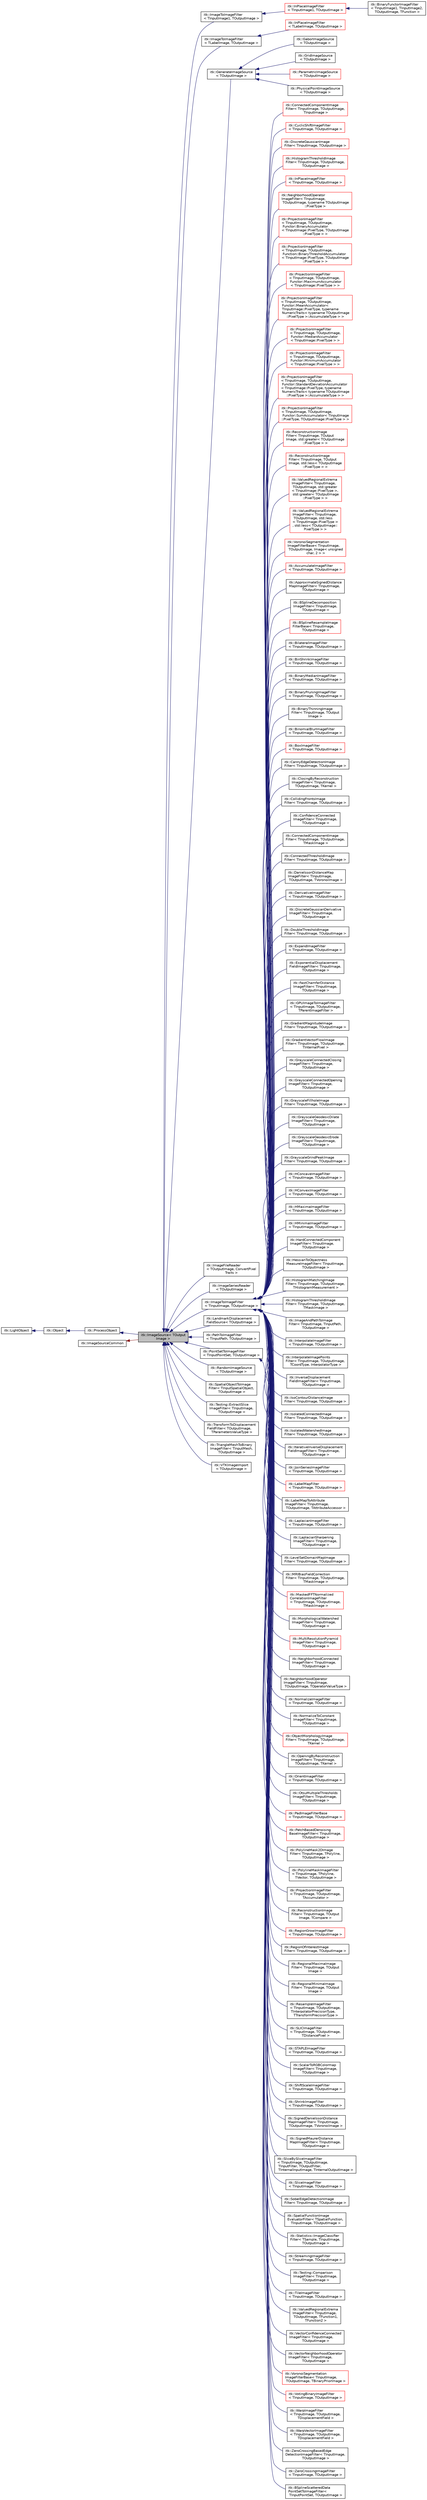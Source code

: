 digraph "itk::ImageSource&lt; TOutputImage &gt;"
{
 // LATEX_PDF_SIZE
  edge [fontname="Helvetica",fontsize="10",labelfontname="Helvetica",labelfontsize="10"];
  node [fontname="Helvetica",fontsize="10",shape=record];
  rankdir="LR";
  Node1 [label="itk::ImageSource\< TOutput\lImage \>",height=0.2,width=0.4,color="black", fillcolor="grey75", style="filled", fontcolor="black",tooltip="Base class for all process objects that output image data."];
  Node2 -> Node1 [dir="back",color="midnightblue",fontsize="10",style="solid",fontname="Helvetica"];
  Node2 [label="itk::ProcessObject",height=0.2,width=0.4,color="black", fillcolor="white", style="filled",URL="$classitk_1_1ProcessObject.html",tooltip="The base class for all process objects (source, filters, mappers) in the Insight data processing pipe..."];
  Node3 -> Node2 [dir="back",color="midnightblue",fontsize="10",style="solid",fontname="Helvetica"];
  Node3 [label="itk::Object",height=0.2,width=0.4,color="black", fillcolor="white", style="filled",URL="$classitk_1_1Object.html",tooltip="Base class for most ITK classes."];
  Node4 -> Node3 [dir="back",color="midnightblue",fontsize="10",style="solid",fontname="Helvetica"];
  Node4 [label="itk::LightObject",height=0.2,width=0.4,color="black", fillcolor="white", style="filled",URL="$classitk_1_1LightObject.html",tooltip="Light weight base class for most itk classes."];
  Node5 -> Node1 [dir="back",color="firebrick4",fontsize="10",style="solid",fontname="Helvetica"];
  Node5 [label="itk::ImageSourceCommon",height=0.2,width=0.4,color="black", fillcolor="white", style="filled",URL="$structitk_1_1ImageSourceCommon.html",tooltip="Secondary base class of ImageSource common between templates."];
  Node1 -> Node6 [dir="back",color="midnightblue",fontsize="10",style="solid",fontname="Helvetica"];
  Node6 [label="itk::ImageToImageFilter\l\< TInputImage1, TOutputImage \>",height=0.2,width=0.4,color="black", fillcolor="white", style="filled",URL="$classitk_1_1ImageToImageFilter.html",tooltip=" "];
  Node6 -> Node7 [dir="back",color="midnightblue",fontsize="10",style="solid",fontname="Helvetica"];
  Node7 [label="itk::InPlaceImageFilter\l\< TInputImage1, TOutputImage \>",height=0.2,width=0.4,color="red", fillcolor="white", style="filled",URL="$classitk_1_1InPlaceImageFilter.html",tooltip=" "];
  Node7 -> Node8 [dir="back",color="midnightblue",fontsize="10",style="solid",fontname="Helvetica"];
  Node8 [label="itk::BinaryFunctorImageFilter\l\< TInputImage1, TInputImage2,\l TOutputImage, TFunction \>",height=0.2,width=0.4,color="black", fillcolor="white", style="filled",URL="$classitk_1_1BinaryFunctorImageFilter.html",tooltip="Implements pixel-wise generic operation of two images, or of an image and a constant."];
  Node1 -> Node23 [dir="back",color="midnightblue",fontsize="10",style="solid",fontname="Helvetica"];
  Node23 [label="itk::ImageToImageFilter\l\< TLabelImage, TOutputImage \>",height=0.2,width=0.4,color="black", fillcolor="white", style="filled",URL="$classitk_1_1ImageToImageFilter.html",tooltip=" "];
  Node23 -> Node24 [dir="back",color="midnightblue",fontsize="10",style="solid",fontname="Helvetica"];
  Node24 [label="itk::InPlaceImageFilter\l\< TLabelImage, TOutputImage \>",height=0.2,width=0.4,color="red", fillcolor="white", style="filled",URL="$classitk_1_1InPlaceImageFilter.html",tooltip=" "];
  Node1 -> Node27 [dir="back",color="midnightblue",fontsize="10",style="solid",fontname="Helvetica"];
  Node27 [label="itk::GenerateImageSource\l\< TOutputImage \>",height=0.2,width=0.4,color="black", fillcolor="white", style="filled",URL="$classitk_1_1GenerateImageSource.html",tooltip="a Base class for image sources which need to have image size, and other meta-data set."];
  Node27 -> Node28 [dir="back",color="midnightblue",fontsize="10",style="solid",fontname="Helvetica"];
  Node28 [label="itk::GaborImageSource\l\< TOutputImage \>",height=0.2,width=0.4,color="black", fillcolor="white", style="filled",URL="$classitk_1_1GaborImageSource.html",tooltip="Generate an n-dimensional image of a Gabor filter."];
  Node27 -> Node29 [dir="back",color="midnightblue",fontsize="10",style="solid",fontname="Helvetica"];
  Node29 [label="itk::GridImageSource\l\< TOutputImage \>",height=0.2,width=0.4,color="black", fillcolor="white", style="filled",URL="$classitk_1_1GridImageSource.html",tooltip="Generate an n-dimensional image of a grid."];
  Node27 -> Node30 [dir="back",color="midnightblue",fontsize="10",style="solid",fontname="Helvetica"];
  Node30 [label="itk::ParametricImageSource\l\< TOutputImage \>",height=0.2,width=0.4,color="red", fillcolor="white", style="filled",URL="$classitk_1_1ParametricImageSource.html",tooltip="Base class for all parametric image sources."];
  Node27 -> Node32 [dir="back",color="midnightblue",fontsize="10",style="solid",fontname="Helvetica"];
  Node32 [label="itk::PhysicalPointImageSource\l\< TOutputImage \>",height=0.2,width=0.4,color="black", fillcolor="white", style="filled",URL="$classitk_1_1PhysicalPointImageSource.html",tooltip="Generate an image of the physical locations of each pixel."];
  Node1 -> Node33 [dir="back",color="midnightblue",fontsize="10",style="solid",fontname="Helvetica"];
  Node33 [label="itk::ImageFileReader\l\< TOutputImage, ConvertPixel\lTraits \>",height=0.2,width=0.4,color="black", fillcolor="white", style="filled",URL="$classitk_1_1ImageFileReader.html",tooltip="Data source that reads image data from a single file."];
  Node1 -> Node34 [dir="back",color="midnightblue",fontsize="10",style="solid",fontname="Helvetica"];
  Node34 [label="itk::ImageSeriesReader\l\< TOutputImage \>",height=0.2,width=0.4,color="black", fillcolor="white", style="filled",URL="$classitk_1_1ImageSeriesReader.html",tooltip="Data source that reads image data from a series of disk files."];
  Node1 -> Node35 [dir="back",color="midnightblue",fontsize="10",style="solid",fontname="Helvetica"];
  Node35 [label="itk::ImageToImageFilter\l\< TInputImage, TOutputImage \>",height=0.2,width=0.4,color="black", fillcolor="white", style="filled",URL="$classitk_1_1ImageToImageFilter.html",tooltip="Base class for filters that take an image as input and produce an image as output."];
  Node35 -> Node36 [dir="back",color="midnightblue",fontsize="10",style="solid",fontname="Helvetica"];
  Node36 [label="itk::ConnectedComponentImage\lFilter\< TInputImage, TOutputImage,\l TInputImage \>",height=0.2,width=0.4,color="red", fillcolor="white", style="filled",URL="$classitk_1_1ConnectedComponentImageFilter.html",tooltip=" "];
  Node35 -> Node42 [dir="back",color="midnightblue",fontsize="10",style="solid",fontname="Helvetica"];
  Node42 [label="itk::CyclicShiftImageFilter\l\< TInputImage, TOutputImage \>",height=0.2,width=0.4,color="red", fillcolor="white", style="filled",URL="$classitk_1_1CyclicShiftImageFilter.html",tooltip=" "];
  Node35 -> Node44 [dir="back",color="midnightblue",fontsize="10",style="solid",fontname="Helvetica"];
  Node44 [label="itk::DiscreteGaussianImage\lFilter\< TInputImage, TOutputImage \>",height=0.2,width=0.4,color="red", fillcolor="white", style="filled",URL="$classitk_1_1DiscreteGaussianImageFilter.html",tooltip=" "];
  Node35 -> Node47 [dir="back",color="midnightblue",fontsize="10",style="solid",fontname="Helvetica"];
  Node47 [label="itk::HistogramThresholdImage\lFilter\< TInputImage, TOutputImage,\l TOutputImage \>",height=0.2,width=0.4,color="red", fillcolor="white", style="filled",URL="$classitk_1_1HistogramThresholdImageFilter.html",tooltip=" "];
  Node35 -> Node60 [dir="back",color="midnightblue",fontsize="10",style="solid",fontname="Helvetica"];
  Node60 [label="itk::InPlaceImageFilter\l\< TInputImage, TOutputImage \>",height=0.2,width=0.4,color="red", fillcolor="white", style="filled",URL="$classitk_1_1InPlaceImageFilter.html",tooltip=" "];
  Node35 -> Node165 [dir="back",color="midnightblue",fontsize="10",style="solid",fontname="Helvetica"];
  Node165 [label="itk::NeighborhoodOperator\lImageFilter\< TInputImage,\l TOutputImage, typename TOutputImage\l::PixelType \>",height=0.2,width=0.4,color="red", fillcolor="white", style="filled",URL="$classitk_1_1NeighborhoodOperatorImageFilter.html",tooltip=" "];
  Node35 -> Node170 [dir="back",color="midnightblue",fontsize="10",style="solid",fontname="Helvetica"];
  Node170 [label="itk::ProjectionImageFilter\l\< TInputImage, TOutputImage,\l Functor::BinaryAccumulator\l\< TInputImage::PixelType, TOutputImage\l::PixelType \> \>",height=0.2,width=0.4,color="red", fillcolor="white", style="filled",URL="$classitk_1_1ProjectionImageFilter.html",tooltip=" "];
  Node35 -> Node172 [dir="back",color="midnightblue",fontsize="10",style="solid",fontname="Helvetica"];
  Node172 [label="itk::ProjectionImageFilter\l\< TInputImage, TOutputImage,\l Function::BinaryThresholdAccumulator\l\< TInputImage::PixelType, TOutputImage\l::PixelType \> \>",height=0.2,width=0.4,color="red", fillcolor="white", style="filled",URL="$classitk_1_1ProjectionImageFilter.html",tooltip=" "];
  Node35 -> Node174 [dir="back",color="midnightblue",fontsize="10",style="solid",fontname="Helvetica"];
  Node174 [label="itk::ProjectionImageFilter\l\< TInputImage, TOutputImage,\l Functor::MaximumAccumulator\l\< TInputImage::PixelType \> \>",height=0.2,width=0.4,color="red", fillcolor="white", style="filled",URL="$classitk_1_1ProjectionImageFilter.html",tooltip=" "];
  Node35 -> Node176 [dir="back",color="midnightblue",fontsize="10",style="solid",fontname="Helvetica"];
  Node176 [label="itk::ProjectionImageFilter\l\< TInputImage, TOutputImage,\l Functor::MeanAccumulator\<\l TInputImage::PixelType, typename\l NumericTraits\< typename TOutputImage\l::PixelType \>::AccumulateType \> \>",height=0.2,width=0.4,color="red", fillcolor="white", style="filled",URL="$classitk_1_1ProjectionImageFilter.html",tooltip=" "];
  Node35 -> Node178 [dir="back",color="midnightblue",fontsize="10",style="solid",fontname="Helvetica"];
  Node178 [label="itk::ProjectionImageFilter\l\< TInputImage, TOutputImage,\l Functor::MedianAccumulator\l\< TInputImage::PixelType \> \>",height=0.2,width=0.4,color="red", fillcolor="white", style="filled",URL="$classitk_1_1ProjectionImageFilter.html",tooltip=" "];
  Node35 -> Node180 [dir="back",color="midnightblue",fontsize="10",style="solid",fontname="Helvetica"];
  Node180 [label="itk::ProjectionImageFilter\l\< TInputImage, TOutputImage,\l Functor::MinimumAccumulator\l\< TInputImage::PixelType \> \>",height=0.2,width=0.4,color="red", fillcolor="white", style="filled",URL="$classitk_1_1ProjectionImageFilter.html",tooltip=" "];
  Node35 -> Node182 [dir="back",color="midnightblue",fontsize="10",style="solid",fontname="Helvetica"];
  Node182 [label="itk::ProjectionImageFilter\l\< TInputImage, TOutputImage,\l Functor::StandardDeviationAccumulator\l\< TInputImage::PixelType, typename\l NumericTraits\< typename TOutputImage\l::PixelType \>::AccumulateType \> \>",height=0.2,width=0.4,color="red", fillcolor="white", style="filled",URL="$classitk_1_1ProjectionImageFilter.html",tooltip=" "];
  Node35 -> Node184 [dir="back",color="midnightblue",fontsize="10",style="solid",fontname="Helvetica"];
  Node184 [label="itk::ProjectionImageFilter\l\< TInputImage, TOutputImage,\l Functor::SumAccumulator\< TInputImage\l::PixelType, TOutputImage::PixelType \> \>",height=0.2,width=0.4,color="red", fillcolor="white", style="filled",URL="$classitk_1_1ProjectionImageFilter.html",tooltip=" "];
  Node35 -> Node186 [dir="back",color="midnightblue",fontsize="10",style="solid",fontname="Helvetica"];
  Node186 [label="itk::ReconstructionImage\lFilter\< TInputImage, TOutput\lImage, std::greater\< TOutputImage\l::PixelType \> \>",height=0.2,width=0.4,color="red", fillcolor="white", style="filled",URL="$classitk_1_1ReconstructionImageFilter.html",tooltip=" "];
  Node35 -> Node188 [dir="back",color="midnightblue",fontsize="10",style="solid",fontname="Helvetica"];
  Node188 [label="itk::ReconstructionImage\lFilter\< TInputImage, TOutput\lImage, std::less\< TOutputImage\l::PixelType \> \>",height=0.2,width=0.4,color="red", fillcolor="white", style="filled",URL="$classitk_1_1ReconstructionImageFilter.html",tooltip=" "];
  Node35 -> Node190 [dir="back",color="midnightblue",fontsize="10",style="solid",fontname="Helvetica"];
  Node190 [label="itk::ValuedRegionalExtrema\lImageFilter\< TInputImage,\l TOutputImage, std::greater\l\< TInputImage::PixelType \>,\l std::greater\< TOutputImage\l::PixelType \> \>",height=0.2,width=0.4,color="red", fillcolor="white", style="filled",URL="$classitk_1_1ValuedRegionalExtremaImageFilter.html",tooltip=" "];
  Node35 -> Node192 [dir="back",color="midnightblue",fontsize="10",style="solid",fontname="Helvetica"];
  Node192 [label="itk::ValuedRegionalExtrema\lImageFilter\< TInputImage,\l TOutputImage, std::less\l\< TInputImage::PixelType \>\l, std::less\< TOutputImage::\lPixelType \> \>",height=0.2,width=0.4,color="red", fillcolor="white", style="filled",URL="$classitk_1_1ValuedRegionalExtremaImageFilter.html",tooltip=" "];
  Node35 -> Node194 [dir="back",color="midnightblue",fontsize="10",style="solid",fontname="Helvetica"];
  Node194 [label="itk::VoronoiSegmentation\lImageFilterBase\< TInputImage,\l TOutputImage, Image\< unsigned\l char, 2 \> \>",height=0.2,width=0.4,color="red", fillcolor="white", style="filled",URL="$classitk_1_1VoronoiSegmentationImageFilterBase.html",tooltip=" "];
  Node35 -> Node196 [dir="back",color="midnightblue",fontsize="10",style="solid",fontname="Helvetica"];
  Node196 [label="itk::AccumulateImageFilter\l\< TInputImage, TOutputImage \>",height=0.2,width=0.4,color="red", fillcolor="white", style="filled",URL="$classitk_1_1AccumulateImageFilter.html",tooltip="Implements an accumulation of an image along a selected direction."];
  Node35 -> Node198 [dir="back",color="midnightblue",fontsize="10",style="solid",fontname="Helvetica"];
  Node198 [label="itk::ApproximateSignedDistance\lMapImageFilter\< TInputImage,\l TOutputImage \>",height=0.2,width=0.4,color="black", fillcolor="white", style="filled",URL="$classitk_1_1ApproximateSignedDistanceMapImageFilter.html",tooltip="Create a map of the approximate signed distance from the boundaries of a binary image."];
  Node35 -> Node199 [dir="back",color="midnightblue",fontsize="10",style="solid",fontname="Helvetica"];
  Node199 [label="itk::BSplineDecomposition\lImageFilter\< TInputImage,\l TOutputImage \>",height=0.2,width=0.4,color="black", fillcolor="white", style="filled",URL="$classitk_1_1BSplineDecompositionImageFilter.html",tooltip="Calculates the B-Spline coefficients of an image. Spline order may be from 0 to 5."];
  Node35 -> Node200 [dir="back",color="midnightblue",fontsize="10",style="solid",fontname="Helvetica"];
  Node200 [label="itk::BSplineResampleImage\lFilterBase\< TInputImage,\l TOutputImage \>",height=0.2,width=0.4,color="red", fillcolor="white", style="filled",URL="$classitk_1_1BSplineResampleImageFilterBase.html",tooltip="Uses the \"l2\" spline pyramid implementation of B-Spline Filters to up/down sample an image by a facto..."];
  Node35 -> Node206 [dir="back",color="midnightblue",fontsize="10",style="solid",fontname="Helvetica"];
  Node206 [label="itk::BilateralImageFilter\l\< TInputImage, TOutputImage \>",height=0.2,width=0.4,color="black", fillcolor="white", style="filled",URL="$classitk_1_1BilateralImageFilter.html",tooltip="Blurs an image while preserving edges."];
  Node35 -> Node207 [dir="back",color="midnightblue",fontsize="10",style="solid",fontname="Helvetica"];
  Node207 [label="itk::BinShrinkImageFilter\l\< TInputImage, TOutputImage \>",height=0.2,width=0.4,color="black", fillcolor="white", style="filled",URL="$classitk_1_1BinShrinkImageFilter.html",tooltip="Reduce the size of an image by an integer factor in each dimension while performing averaging of an i..."];
  Node35 -> Node208 [dir="back",color="midnightblue",fontsize="10",style="solid",fontname="Helvetica"];
  Node208 [label="itk::BinaryMedianImageFilter\l\< TInputImage, TOutputImage \>",height=0.2,width=0.4,color="black", fillcolor="white", style="filled",URL="$classitk_1_1BinaryMedianImageFilter.html",tooltip="Applies a version of the median filter optimized for binary images."];
  Node35 -> Node209 [dir="back",color="midnightblue",fontsize="10",style="solid",fontname="Helvetica"];
  Node209 [label="itk::BinaryPruningImageFilter\l\< TInputImage, TOutputImage \>",height=0.2,width=0.4,color="black", fillcolor="white", style="filled",URL="$classitk_1_1BinaryPruningImageFilter.html",tooltip="This filter removes \"spurs\" of less than a certain length in the input image."];
  Node35 -> Node210 [dir="back",color="midnightblue",fontsize="10",style="solid",fontname="Helvetica"];
  Node210 [label="itk::BinaryThinningImage\lFilter\< TInputImage, TOutput\lImage \>",height=0.2,width=0.4,color="black", fillcolor="white", style="filled",URL="$classitk_1_1BinaryThinningImageFilter.html",tooltip="This filter computes one-pixel-wide edges of the input image."];
  Node35 -> Node211 [dir="back",color="midnightblue",fontsize="10",style="solid",fontname="Helvetica"];
  Node211 [label="itk::BinomialBlurImageFilter\l\< TInputImage, TOutputImage \>",height=0.2,width=0.4,color="black", fillcolor="white", style="filled",URL="$classitk_1_1BinomialBlurImageFilter.html",tooltip="Performs a separable blur on each dimension of an image."];
  Node35 -> Node212 [dir="back",color="midnightblue",fontsize="10",style="solid",fontname="Helvetica"];
  Node212 [label="itk::BoxImageFilter\l\< TInputImage, TOutputImage \>",height=0.2,width=0.4,color="red", fillcolor="white", style="filled",URL="$classitk_1_1BoxImageFilter.html",tooltip="A base class for all the filters working on a box neighborhood."];
  Node35 -> Node259 [dir="back",color="midnightblue",fontsize="10",style="solid",fontname="Helvetica"];
  Node259 [label="itk::CannyEdgeDetectionImage\lFilter\< TInputImage, TOutputImage \>",height=0.2,width=0.4,color="black", fillcolor="white", style="filled",URL="$classitk_1_1CannyEdgeDetectionImageFilter.html",tooltip="This filter is an implementation of a Canny edge detector for scalar-valued images."];
  Node35 -> Node260 [dir="back",color="midnightblue",fontsize="10",style="solid",fontname="Helvetica"];
  Node260 [label="itk::ClosingByReconstruction\lImageFilter\< TInputImage,\l TOutputImage, TKernel \>",height=0.2,width=0.4,color="black", fillcolor="white", style="filled",URL="$classitk_1_1ClosingByReconstructionImageFilter.html",tooltip="Closing by reconstruction of an image."];
  Node35 -> Node261 [dir="back",color="midnightblue",fontsize="10",style="solid",fontname="Helvetica"];
  Node261 [label="itk::CollidingFrontsImage\lFilter\< TInputImage, TOutputImage \>",height=0.2,width=0.4,color="black", fillcolor="white", style="filled",URL="$classitk_1_1CollidingFrontsImageFilter.html",tooltip="Selects a region of space where two independent fronts run towards each other."];
  Node35 -> Node262 [dir="back",color="midnightblue",fontsize="10",style="solid",fontname="Helvetica"];
  Node262 [label="itk::ConfidenceConnected\lImageFilter\< TInputImage,\l TOutputImage \>",height=0.2,width=0.4,color="black", fillcolor="white", style="filled",URL="$classitk_1_1ConfidenceConnectedImageFilter.html",tooltip="Segment pixels with similar statistics using connectivity."];
  Node35 -> Node263 [dir="back",color="midnightblue",fontsize="10",style="solid",fontname="Helvetica"];
  Node263 [label="itk::ConnectedComponentImage\lFilter\< TInputImage, TOutputImage,\l TMaskImage \>",height=0.2,width=0.4,color="black", fillcolor="white", style="filled",URL="$classitk_1_1ConnectedComponentImageFilter.html",tooltip="Label the objects in a binary image."];
  Node35 -> Node264 [dir="back",color="midnightblue",fontsize="10",style="solid",fontname="Helvetica"];
  Node264 [label="itk::ConnectedThresholdImage\lFilter\< TInputImage, TOutputImage \>",height=0.2,width=0.4,color="black", fillcolor="white", style="filled",URL="$classitk_1_1ConnectedThresholdImageFilter.html",tooltip="Label pixels that are connected to a seed and lie within a range of values."];
  Node35 -> Node265 [dir="back",color="midnightblue",fontsize="10",style="solid",fontname="Helvetica"];
  Node265 [label="itk::DanielssonDistanceMap\lImageFilter\< TInputImage,\l TOutputImage, TVoronoiImage \>",height=0.2,width=0.4,color="black", fillcolor="white", style="filled",URL="$classitk_1_1DanielssonDistanceMapImageFilter.html",tooltip="This filter computes the distance map of the input image as an approximation with pixel accuracy to t..."];
  Node35 -> Node266 [dir="back",color="midnightblue",fontsize="10",style="solid",fontname="Helvetica"];
  Node266 [label="itk::DerivativeImageFilter\l\< TInputImage, TOutputImage \>",height=0.2,width=0.4,color="black", fillcolor="white", style="filled",URL="$classitk_1_1DerivativeImageFilter.html",tooltip="Computes the directional derivative of an image. The directional derivative at each pixel location is..."];
  Node35 -> Node267 [dir="back",color="midnightblue",fontsize="10",style="solid",fontname="Helvetica"];
  Node267 [label="itk::DiscreteGaussianDerivative\lImageFilter\< TInputImage,\l TOutputImage \>",height=0.2,width=0.4,color="black", fillcolor="white", style="filled",URL="$classitk_1_1DiscreteGaussianDerivativeImageFilter.html",tooltip="Calculates image derivatives using discrete derivative gaussian kernels. This filter calculates Gauss..."];
  Node35 -> Node268 [dir="back",color="midnightblue",fontsize="10",style="solid",fontname="Helvetica"];
  Node268 [label="itk::DoubleThresholdImage\lFilter\< TInputImage, TOutputImage \>",height=0.2,width=0.4,color="black", fillcolor="white", style="filled",URL="$classitk_1_1DoubleThresholdImageFilter.html",tooltip="Binarize an input image using double thresholding."];
  Node35 -> Node269 [dir="back",color="midnightblue",fontsize="10",style="solid",fontname="Helvetica"];
  Node269 [label="itk::ExpandImageFilter\l\< TInputImage, TOutputImage \>",height=0.2,width=0.4,color="black", fillcolor="white", style="filled",URL="$classitk_1_1ExpandImageFilter.html",tooltip="Expand the size of an image by an integer factor in each dimension."];
  Node35 -> Node270 [dir="back",color="midnightblue",fontsize="10",style="solid",fontname="Helvetica"];
  Node270 [label="itk::ExponentialDisplacement\lFieldImageFilter\< TInputImage,\l TOutputImage \>",height=0.2,width=0.4,color="black", fillcolor="white", style="filled",URL="$classitk_1_1ExponentialDisplacementFieldImageFilter.html",tooltip="Computes a diffeomorphic displacement field as the Lie group exponential of a vector field."];
  Node35 -> Node271 [dir="back",color="midnightblue",fontsize="10",style="solid",fontname="Helvetica"];
  Node271 [label="itk::FastChamferDistance\lImageFilter\< TInputImage,\l TOutputImage \>",height=0.2,width=0.4,color="black", fillcolor="white", style="filled",URL="$classitk_1_1FastChamferDistanceImageFilter.html",tooltip="This class compute the signed (positive and negative) chamfer distance in a narrow band."];
  Node35 -> Node272 [dir="back",color="midnightblue",fontsize="10",style="solid",fontname="Helvetica"];
  Node272 [label="itk::GPUImageToImageFilter\l\< TInputImage, TOutputImage,\l TParentImageFilter \>",height=0.2,width=0.4,color="black", fillcolor="white", style="filled",URL="$classitk_1_1GPUImageToImageFilter.html",tooltip="class to abstract the behaviour of the GPU filters."];
  Node35 -> Node273 [dir="back",color="midnightblue",fontsize="10",style="solid",fontname="Helvetica"];
  Node273 [label="itk::GradientMagnitudeImage\lFilter\< TInputImage, TOutputImage \>",height=0.2,width=0.4,color="black", fillcolor="white", style="filled",URL="$classitk_1_1GradientMagnitudeImageFilter.html",tooltip="Computes the gradient magnitude of an image region at each pixel."];
  Node35 -> Node274 [dir="back",color="midnightblue",fontsize="10",style="solid",fontname="Helvetica"];
  Node274 [label="itk::GradientVectorFlowImage\lFilter\< TInputImage, TOutputImage,\l TInternalPixel \>",height=0.2,width=0.4,color="black", fillcolor="white", style="filled",URL="$classitk_1_1GradientVectorFlowImageFilter.html",tooltip="This class computes a diffusion of the gradient vectors for graylevel or binary edge map derive from ..."];
  Node35 -> Node275 [dir="back",color="midnightblue",fontsize="10",style="solid",fontname="Helvetica"];
  Node275 [label="itk::GrayscaleConnectedClosing\lImageFilter\< TInputImage,\l TOutputImage \>",height=0.2,width=0.4,color="black", fillcolor="white", style="filled",URL="$classitk_1_1GrayscaleConnectedClosingImageFilter.html",tooltip="Enhance pixels associated with a dark object (identified by a seed pixel) where the dark object is su..."];
  Node35 -> Node276 [dir="back",color="midnightblue",fontsize="10",style="solid",fontname="Helvetica"];
  Node276 [label="itk::GrayscaleConnectedOpening\lImageFilter\< TInputImage,\l TOutputImage \>",height=0.2,width=0.4,color="black", fillcolor="white", style="filled",URL="$classitk_1_1GrayscaleConnectedOpeningImageFilter.html",tooltip="Enhance pixels associated with a bright object (identified by a seed pixel) where the bright object i..."];
  Node35 -> Node277 [dir="back",color="midnightblue",fontsize="10",style="solid",fontname="Helvetica"];
  Node277 [label="itk::GrayscaleFillholeImage\lFilter\< TInputImage, TOutputImage \>",height=0.2,width=0.4,color="black", fillcolor="white", style="filled",URL="$classitk_1_1GrayscaleFillholeImageFilter.html",tooltip="Remove local minima not connected to the boundary of the image."];
  Node35 -> Node278 [dir="back",color="midnightblue",fontsize="10",style="solid",fontname="Helvetica"];
  Node278 [label="itk::GrayscaleGeodesicDilate\lImageFilter\< TInputImage,\l TOutputImage \>",height=0.2,width=0.4,color="black", fillcolor="white", style="filled",URL="$classitk_1_1GrayscaleGeodesicDilateImageFilter.html",tooltip="Geodesic grayscale dilation of an image."];
  Node35 -> Node279 [dir="back",color="midnightblue",fontsize="10",style="solid",fontname="Helvetica"];
  Node279 [label="itk::GrayscaleGeodesicErode\lImageFilter\< TInputImage,\l TOutputImage \>",height=0.2,width=0.4,color="black", fillcolor="white", style="filled",URL="$classitk_1_1GrayscaleGeodesicErodeImageFilter.html",tooltip="geodesic gray scale erosion of an image"];
  Node35 -> Node280 [dir="back",color="midnightblue",fontsize="10",style="solid",fontname="Helvetica"];
  Node280 [label="itk::GrayscaleGrindPeakImage\lFilter\< TInputImage, TOutputImage \>",height=0.2,width=0.4,color="black", fillcolor="white", style="filled",URL="$classitk_1_1GrayscaleGrindPeakImageFilter.html",tooltip="Remove local maxima not connected to the boundary of the image."];
  Node35 -> Node281 [dir="back",color="midnightblue",fontsize="10",style="solid",fontname="Helvetica"];
  Node281 [label="itk::HConcaveImageFilter\l\< TInputImage, TOutputImage \>",height=0.2,width=0.4,color="black", fillcolor="white", style="filled",URL="$classitk_1_1HConcaveImageFilter.html",tooltip="Identify local minima whose depth below the baseline is greater than h."];
  Node35 -> Node282 [dir="back",color="midnightblue",fontsize="10",style="solid",fontname="Helvetica"];
  Node282 [label="itk::HConvexImageFilter\l\< TInputImage, TOutputImage \>",height=0.2,width=0.4,color="black", fillcolor="white", style="filled",URL="$classitk_1_1HConvexImageFilter.html",tooltip="Identify local maxima whose height above the baseline is greater than h."];
  Node35 -> Node283 [dir="back",color="midnightblue",fontsize="10",style="solid",fontname="Helvetica"];
  Node283 [label="itk::HMaximaImageFilter\l\< TInputImage, TOutputImage \>",height=0.2,width=0.4,color="black", fillcolor="white", style="filled",URL="$classitk_1_1HMaximaImageFilter.html",tooltip="Suppress local maxima whose height above the baseline is less than h."];
  Node35 -> Node284 [dir="back",color="midnightblue",fontsize="10",style="solid",fontname="Helvetica"];
  Node284 [label="itk::HMinimaImageFilter\l\< TInputImage, TOutputImage \>",height=0.2,width=0.4,color="black", fillcolor="white", style="filled",URL="$classitk_1_1HMinimaImageFilter.html",tooltip="Suppress local minima whose depth below the baseline is less than h."];
  Node35 -> Node285 [dir="back",color="midnightblue",fontsize="10",style="solid",fontname="Helvetica"];
  Node285 [label="itk::HardConnectedComponent\lImageFilter\< TInputImage,\l TOutputImage \>",height=0.2,width=0.4,color="black", fillcolor="white", style="filled",URL="$classitk_1_1HardConnectedComponentImageFilter.html",tooltip=" "];
  Node35 -> Node286 [dir="back",color="midnightblue",fontsize="10",style="solid",fontname="Helvetica"];
  Node286 [label="itk::HessianToObjectness\lMeasureImageFilter\< TInputImage,\l TOutputImage \>",height=0.2,width=0.4,color="black", fillcolor="white", style="filled",URL="$classitk_1_1HessianToObjectnessMeasureImageFilter.html",tooltip="A filter to enhance M-dimensional objects in N-dimensional images."];
  Node35 -> Node287 [dir="back",color="midnightblue",fontsize="10",style="solid",fontname="Helvetica"];
  Node287 [label="itk::HistogramMatchingImage\lFilter\< TInputImage, TOutputImage,\l THistogramMeasurement \>",height=0.2,width=0.4,color="black", fillcolor="white", style="filled",URL="$classitk_1_1HistogramMatchingImageFilter.html",tooltip="Normalize the grayscale values for a source image by matching the shape of the source image histogram..."];
  Node35 -> Node288 [dir="back",color="midnightblue",fontsize="10",style="solid",fontname="Helvetica"];
  Node288 [label="itk::HistogramThresholdImage\lFilter\< TInputImage, TOutputImage,\l TMaskImage \>",height=0.2,width=0.4,color="black", fillcolor="white", style="filled",URL="$classitk_1_1HistogramThresholdImageFilter.html",tooltip="Threshold an image using a HistogramThresholdCalculator."];
  Node35 -> Node289 [dir="back",color="midnightblue",fontsize="10",style="solid",fontname="Helvetica"];
  Node289 [label="itk::ImageAndPathToImage\lFilter\< TInputImage, TInputPath,\l TOutputImage \>",height=0.2,width=0.4,color="black", fillcolor="white", style="filled",URL="$classitk_1_1ImageAndPathToImageFilter.html",tooltip="Base class for filters that take both a path and an image as input and produce a path as output."];
  Node35 -> Node290 [dir="back",color="midnightblue",fontsize="10",style="solid",fontname="Helvetica"];
  Node290 [label="itk::InterpolateImageFilter\l\< TInputImage, TOutputImage \>",height=0.2,width=0.4,color="black", fillcolor="white", style="filled",URL="$classitk_1_1InterpolateImageFilter.html",tooltip="Interpolate an image from two N-D images."];
  Node35 -> Node291 [dir="back",color="midnightblue",fontsize="10",style="solid",fontname="Helvetica"];
  Node291 [label="itk::InterpolateImagePoints\lFilter\< TInputImage, TOutputImage,\l TCoordType, InterpolatorType \>",height=0.2,width=0.4,color="black", fillcolor="white", style="filled",URL="$classitk_1_1InterpolateImagePointsFilter.html",tooltip="Resamples an image at the coordinates specified by the user."];
  Node35 -> Node292 [dir="back",color="midnightblue",fontsize="10",style="solid",fontname="Helvetica"];
  Node292 [label="itk::InverseDisplacement\lFieldImageFilter\< TInputImage,\l TOutputImage \>",height=0.2,width=0.4,color="black", fillcolor="white", style="filled",URL="$classitk_1_1InverseDisplacementFieldImageFilter.html",tooltip="Computes the inverse of a displacement field."];
  Node35 -> Node293 [dir="back",color="midnightblue",fontsize="10",style="solid",fontname="Helvetica"];
  Node293 [label="itk::IsoContourDistanceImage\lFilter\< TInputImage, TOutputImage \>",height=0.2,width=0.4,color="black", fillcolor="white", style="filled",URL="$classitk_1_1IsoContourDistanceImageFilter.html",tooltip="Compute an approximate distance from an interpolated isocontour to the close grid points."];
  Node35 -> Node294 [dir="back",color="midnightblue",fontsize="10",style="solid",fontname="Helvetica"];
  Node294 [label="itk::IsolatedConnectedImage\lFilter\< TInputImage, TOutputImage \>",height=0.2,width=0.4,color="black", fillcolor="white", style="filled",URL="$classitk_1_1IsolatedConnectedImageFilter.html",tooltip="Label pixels that are connected to one set of seeds but not another."];
  Node35 -> Node295 [dir="back",color="midnightblue",fontsize="10",style="solid",fontname="Helvetica"];
  Node295 [label="itk::IsolatedWatershedImage\lFilter\< TInputImage, TOutputImage \>",height=0.2,width=0.4,color="black", fillcolor="white", style="filled",URL="$classitk_1_1IsolatedWatershedImageFilter.html",tooltip="Isolate watershed basins using two seeds."];
  Node35 -> Node296 [dir="back",color="midnightblue",fontsize="10",style="solid",fontname="Helvetica"];
  Node296 [label="itk::IterativeInverseDisplacement\lFieldImageFilter\< TInputImage,\l TOutputImage \>",height=0.2,width=0.4,color="black", fillcolor="white", style="filled",URL="$classitk_1_1IterativeInverseDisplacementFieldImageFilter.html",tooltip="Computes the inverse of a displacement field."];
  Node35 -> Node297 [dir="back",color="midnightblue",fontsize="10",style="solid",fontname="Helvetica"];
  Node297 [label="itk::JoinSeriesImageFilter\l\< TInputImage, TOutputImage \>",height=0.2,width=0.4,color="black", fillcolor="white", style="filled",URL="$classitk_1_1JoinSeriesImageFilter.html",tooltip="Join N-D images into an (N+1)-D image."];
  Node35 -> Node298 [dir="back",color="midnightblue",fontsize="10",style="solid",fontname="Helvetica"];
  Node298 [label="itk::LabelMapFilter\l\< TInputImage, TOutputImage \>",height=0.2,width=0.4,color="red", fillcolor="white", style="filled",URL="$classitk_1_1LabelMapFilter.html",tooltip="Base class for filters that take an image as input and overwrite that image as the output."];
  Node35 -> Node303 [dir="back",color="midnightblue",fontsize="10",style="solid",fontname="Helvetica"];
  Node303 [label="itk::LabelMapToAttribute\lImageFilter\< TInputImage,\l TOutputImage, TAttributeAccessor \>",height=0.2,width=0.4,color="black", fillcolor="white", style="filled",URL="$classitk_1_1LabelMapToAttributeImageFilter.html",tooltip="Convert a LabelMap to a labeled image."];
  Node35 -> Node304 [dir="back",color="midnightblue",fontsize="10",style="solid",fontname="Helvetica"];
  Node304 [label="itk::LaplacianImageFilter\l\< TInputImage, TOutputImage \>",height=0.2,width=0.4,color="black", fillcolor="white", style="filled",URL="$classitk_1_1LaplacianImageFilter.html",tooltip="This filter computes the Laplacian of a scalar-valued image."];
  Node35 -> Node305 [dir="back",color="midnightblue",fontsize="10",style="solid",fontname="Helvetica"];
  Node305 [label="itk::LaplacianSharpening\lImageFilter\< TInputImage,\l TOutputImage \>",height=0.2,width=0.4,color="black", fillcolor="white", style="filled",URL="$classitk_1_1LaplacianSharpeningImageFilter.html",tooltip="This filter sharpens an image using a Laplacian. LaplacianSharpening highlights regions of rapid inte..."];
  Node35 -> Node306 [dir="back",color="midnightblue",fontsize="10",style="solid",fontname="Helvetica"];
  Node306 [label="itk::LevelSetDomainMapImage\lFilter\< TInputImage, TOutputImage \>",height=0.2,width=0.4,color="black", fillcolor="white", style="filled",URL="$classitk_1_1LevelSetDomainMapImageFilter.html",tooltip=" "];
  Node35 -> Node307 [dir="back",color="midnightblue",fontsize="10",style="solid",fontname="Helvetica"];
  Node307 [label="itk::MRIBiasFieldCorrection\lFilter\< TInputImage, TOutputImage,\l TMaskImage \>",height=0.2,width=0.4,color="black", fillcolor="white", style="filled",URL="$classitk_1_1MRIBiasFieldCorrectionFilter.html",tooltip="Corrects 3D MRI bias field."];
  Node35 -> Node308 [dir="back",color="midnightblue",fontsize="10",style="solid",fontname="Helvetica"];
  Node308 [label="itk::MaskedFFTNormalized\lCorrelationImageFilter\l\< TInputImage, TOutputImage,\l TMaskImage \>",height=0.2,width=0.4,color="red", fillcolor="white", style="filled",URL="$classitk_1_1MaskedFFTNormalizedCorrelationImageFilter.html",tooltip="Calculate masked normalized cross correlation using FFTs."];
  Node35 -> Node310 [dir="back",color="midnightblue",fontsize="10",style="solid",fontname="Helvetica"];
  Node310 [label="itk::MorphologicalWatershed\lImageFilter\< TInputImage,\l TOutputImage \>",height=0.2,width=0.4,color="black", fillcolor="white", style="filled",URL="$classitk_1_1MorphologicalWatershedImageFilter.html",tooltip="Watershed segmentation implementation with morphological operators."];
  Node35 -> Node311 [dir="back",color="midnightblue",fontsize="10",style="solid",fontname="Helvetica"];
  Node311 [label="itk::MultiResolutionPyramid\lImageFilter\< TInputImage,\l TOutputImage \>",height=0.2,width=0.4,color="red", fillcolor="white", style="filled",URL="$classitk_1_1MultiResolutionPyramidImageFilter.html",tooltip="Framework for creating images in a multi-resolution pyramid."];
  Node35 -> Node313 [dir="back",color="midnightblue",fontsize="10",style="solid",fontname="Helvetica"];
  Node313 [label="itk::NeighborhoodConnected\lImageFilter\< TInputImage,\l TOutputImage \>",height=0.2,width=0.4,color="black", fillcolor="white", style="filled",URL="$classitk_1_1NeighborhoodConnectedImageFilter.html",tooltip="Label pixels that are connected to a seed and lie within a neighborhood."];
  Node35 -> Node314 [dir="back",color="midnightblue",fontsize="10",style="solid",fontname="Helvetica"];
  Node314 [label="itk::NeighborhoodOperator\lImageFilter\< TInputImage,\l TOutputImage, TOperatorValueType \>",height=0.2,width=0.4,color="black", fillcolor="white", style="filled",URL="$classitk_1_1NeighborhoodOperatorImageFilter.html",tooltip="Applies a single NeighborhoodOperator to an image region."];
  Node35 -> Node315 [dir="back",color="midnightblue",fontsize="10",style="solid",fontname="Helvetica"];
  Node315 [label="itk::NormalizeImageFilter\l\< TInputImage, TOutputImage \>",height=0.2,width=0.4,color="black", fillcolor="white", style="filled",URL="$classitk_1_1NormalizeImageFilter.html",tooltip="Normalize an image by setting its mean to zero and variance to one."];
  Node35 -> Node316 [dir="back",color="midnightblue",fontsize="10",style="solid",fontname="Helvetica"];
  Node316 [label="itk::NormalizeToConstant\lImageFilter\< TInputImage,\l TOutputImage \>",height=0.2,width=0.4,color="black", fillcolor="white", style="filled",URL="$classitk_1_1NormalizeToConstantImageFilter.html",tooltip="Scales image pixel intensities to make the sum of all pixels equal a user-defined constant."];
  Node35 -> Node317 [dir="back",color="midnightblue",fontsize="10",style="solid",fontname="Helvetica"];
  Node317 [label="itk::ObjectMorphologyImage\lFilter\< TInputImage, TOutputImage,\l TKernel \>",height=0.2,width=0.4,color="red", fillcolor="white", style="filled",URL="$classitk_1_1ObjectMorphologyImageFilter.html",tooltip="Base class for the morphological operations being applied to isolated objects in an image."];
  Node35 -> Node320 [dir="back",color="midnightblue",fontsize="10",style="solid",fontname="Helvetica"];
  Node320 [label="itk::OpeningByReconstruction\lImageFilter\< TInputImage,\l TOutputImage, TKernel \>",height=0.2,width=0.4,color="black", fillcolor="white", style="filled",URL="$classitk_1_1OpeningByReconstructionImageFilter.html",tooltip="Opening by reconstruction of an image."];
  Node35 -> Node321 [dir="back",color="midnightblue",fontsize="10",style="solid",fontname="Helvetica"];
  Node321 [label="itk::OrientImageFilter\l\< TInputImage, TOutputImage \>",height=0.2,width=0.4,color="black", fillcolor="white", style="filled",URL="$classitk_1_1OrientImageFilter.html",tooltip="Permute axes and then flip images as needed to obtain agreement in coordinateOrientation codes."];
  Node35 -> Node322 [dir="back",color="midnightblue",fontsize="10",style="solid",fontname="Helvetica"];
  Node322 [label="itk::OtsuMultipleThresholds\lImageFilter\< TInputImage,\l TOutputImage \>",height=0.2,width=0.4,color="black", fillcolor="white", style="filled",URL="$classitk_1_1OtsuMultipleThresholdsImageFilter.html",tooltip="Threshold an image using multiple Otsu Thresholds."];
  Node35 -> Node323 [dir="back",color="midnightblue",fontsize="10",style="solid",fontname="Helvetica"];
  Node323 [label="itk::PadImageFilterBase\l\< TInputImage, TOutputImage \>",height=0.2,width=0.4,color="red", fillcolor="white", style="filled",URL="$classitk_1_1PadImageFilterBase.html",tooltip="Increase the image size by padding. Superclass for filters that fill in extra pixels."];
  Node35 -> Node329 [dir="back",color="midnightblue",fontsize="10",style="solid",fontname="Helvetica"];
  Node329 [label="itk::PatchBasedDenoising\lBaseImageFilter\< TInputImage,\l TOutputImage \>",height=0.2,width=0.4,color="red", fillcolor="white", style="filled",URL="$classitk_1_1PatchBasedDenoisingBaseImageFilter.html",tooltip="Base class for patch-based denoising algorithms."];
  Node35 -> Node331 [dir="back",color="midnightblue",fontsize="10",style="solid",fontname="Helvetica"];
  Node331 [label="itk::PolylineMask2DImage\lFilter\< TInputImage, TPolyline,\l TOutputImage \>",height=0.2,width=0.4,color="black", fillcolor="white", style="filled",URL="$classitk_1_1PolylineMask2DImageFilter.html",tooltip="Implements 2D image masking operation constrained by a contour."];
  Node35 -> Node332 [dir="back",color="midnightblue",fontsize="10",style="solid",fontname="Helvetica"];
  Node332 [label="itk::PolylineMaskImageFilter\l\< TInputImage, TPolyline,\l TVector, TOutputImage \>",height=0.2,width=0.4,color="black", fillcolor="white", style="filled",URL="$classitk_1_1PolylineMaskImageFilter.html",tooltip="Implements image masking operation constrained by a polyline on a plane perpendicular to certain view..."];
  Node35 -> Node333 [dir="back",color="midnightblue",fontsize="10",style="solid",fontname="Helvetica"];
  Node333 [label="itk::ProjectionImageFilter\l\< TInputImage, TOutputImage,\l TAccumulator \>",height=0.2,width=0.4,color="black", fillcolor="white", style="filled",URL="$classitk_1_1ProjectionImageFilter.html",tooltip="Implements an accumulation of an image along a selected direction."];
  Node35 -> Node334 [dir="back",color="midnightblue",fontsize="10",style="solid",fontname="Helvetica"];
  Node334 [label="itk::ReconstructionImage\lFilter\< TInputImage, TOutput\lImage, TCompare \>",height=0.2,width=0.4,color="black", fillcolor="white", style="filled",URL="$classitk_1_1ReconstructionImageFilter.html",tooltip="Performs a grayscale geodesic reconstruction – for performance comparison with GrayscaleGeodesicDilat..."];
  Node35 -> Node335 [dir="back",color="midnightblue",fontsize="10",style="solid",fontname="Helvetica"];
  Node335 [label="itk::RegionGrowImageFilter\l\< TInputImage, TOutputImage \>",height=0.2,width=0.4,color="red", fillcolor="white", style="filled",URL="$classitk_1_1RegionGrowImageFilter.html",tooltip="Base class for RegionGrowImageFilter object."];
  Node35 -> Node337 [dir="back",color="midnightblue",fontsize="10",style="solid",fontname="Helvetica"];
  Node337 [label="itk::RegionOfInterestImage\lFilter\< TInputImage, TOutputImage \>",height=0.2,width=0.4,color="black", fillcolor="white", style="filled",URL="$classitk_1_1RegionOfInterestImageFilter.html",tooltip="Extract a region of interest from the input image."];
  Node35 -> Node338 [dir="back",color="midnightblue",fontsize="10",style="solid",fontname="Helvetica"];
  Node338 [label="itk::RegionalMaximaImage\lFilter\< TInputImage, TOutput\lImage \>",height=0.2,width=0.4,color="black", fillcolor="white", style="filled",URL="$classitk_1_1RegionalMaximaImageFilter.html",tooltip="Produce a binary image where foreground is the regional maxima of the input image."];
  Node35 -> Node339 [dir="back",color="midnightblue",fontsize="10",style="solid",fontname="Helvetica"];
  Node339 [label="itk::RegionalMinimaImage\lFilter\< TInputImage, TOutput\lImage \>",height=0.2,width=0.4,color="black", fillcolor="white", style="filled",URL="$classitk_1_1RegionalMinimaImageFilter.html",tooltip="Produce a binary image where foreground is the regional minima of the input image."];
  Node35 -> Node340 [dir="back",color="midnightblue",fontsize="10",style="solid",fontname="Helvetica"];
  Node340 [label="itk::ResampleImageFilter\l\< TInputImage, TOutputImage,\l TInterpolatorPrecisionType,\l TTransformPrecisionType \>",height=0.2,width=0.4,color="black", fillcolor="white", style="filled",URL="$classitk_1_1ResampleImageFilter.html",tooltip="Resample an image via a coordinate transform."];
  Node35 -> Node341 [dir="back",color="midnightblue",fontsize="10",style="solid",fontname="Helvetica"];
  Node341 [label="itk::SLICImageFilter\l\< TInputImage, TOutputImage,\l TDistancePixel \>",height=0.2,width=0.4,color="black", fillcolor="white", style="filled",URL="$classitk_1_1SLICImageFilter.html",tooltip="Simple Linear Iterative Clustering (SLIC) super-pixel segmentation."];
  Node35 -> Node342 [dir="back",color="midnightblue",fontsize="10",style="solid",fontname="Helvetica"];
  Node342 [label="itk::STAPLEImageFilter\l\< TInputImage, TOutputImage \>",height=0.2,width=0.4,color="black", fillcolor="white", style="filled",URL="$classitk_1_1STAPLEImageFilter.html",tooltip="The STAPLE filter implements the Simultaneous Truth and Performance Level Estimation algorithm for ge..."];
  Node35 -> Node343 [dir="back",color="midnightblue",fontsize="10",style="solid",fontname="Helvetica"];
  Node343 [label="itk::ScalarToRGBColormap\lImageFilter\< TInputImage,\l TOutputImage \>",height=0.2,width=0.4,color="black", fillcolor="white", style="filled",URL="$classitk_1_1ScalarToRGBColormapImageFilter.html",tooltip="Implements pixel-wise intensity->rgb mapping operation on one image."];
  Node35 -> Node344 [dir="back",color="midnightblue",fontsize="10",style="solid",fontname="Helvetica"];
  Node344 [label="itk::ShiftScaleImageFilter\l\< TInputImage, TOutputImage \>",height=0.2,width=0.4,color="black", fillcolor="white", style="filled",URL="$classitk_1_1ShiftScaleImageFilter.html",tooltip="Shift and scale the pixels in an image."];
  Node35 -> Node345 [dir="back",color="midnightblue",fontsize="10",style="solid",fontname="Helvetica"];
  Node345 [label="itk::ShrinkImageFilter\l\< TInputImage, TOutputImage \>",height=0.2,width=0.4,color="black", fillcolor="white", style="filled",URL="$classitk_1_1ShrinkImageFilter.html",tooltip="Reduce the size of an image by an integer factor in each dimension."];
  Node35 -> Node346 [dir="back",color="midnightblue",fontsize="10",style="solid",fontname="Helvetica"];
  Node346 [label="itk::SignedDanielssonDistance\lMapImageFilter\< TInputImage,\l TOutputImage, TVoronoiImage \>",height=0.2,width=0.4,color="black", fillcolor="white", style="filled",URL="$classitk_1_1SignedDanielssonDistanceMapImageFilter.html",tooltip="This filter computes the signed distance map of the input image as an approximation with pixel accura..."];
  Node35 -> Node347 [dir="back",color="midnightblue",fontsize="10",style="solid",fontname="Helvetica"];
  Node347 [label="itk::SignedMaurerDistance\lMapImageFilter\< TInputImage,\l TOutputImage \>",height=0.2,width=0.4,color="black", fillcolor="white", style="filled",URL="$classitk_1_1SignedMaurerDistanceMapImageFilter.html",tooltip="This filter calculates the Euclidean distance transform of a binary image in linear time for arbitrar..."];
  Node35 -> Node348 [dir="back",color="midnightblue",fontsize="10",style="solid",fontname="Helvetica"];
  Node348 [label="itk::SliceBySliceImageFilter\l\< TInputImage, TOutputImage,\l TInputFilter, TOutputFilter,\l TInternalInputImage, TInternalOutputImage \>",height=0.2,width=0.4,color="black", fillcolor="white", style="filled",URL="$classitk_1_1SliceBySliceImageFilter.html",tooltip="Apply a filter or a pipeline slice by slice on an image."];
  Node35 -> Node349 [dir="back",color="midnightblue",fontsize="10",style="solid",fontname="Helvetica"];
  Node349 [label="itk::SliceImageFilter\l\< TInputImage, TOutputImage \>",height=0.2,width=0.4,color="black", fillcolor="white", style="filled",URL="$classitk_1_1SliceImageFilter.html",tooltip="Slices an image based on a starting index and a stopping index, and a step size."];
  Node35 -> Node350 [dir="back",color="midnightblue",fontsize="10",style="solid",fontname="Helvetica"];
  Node350 [label="itk::SobelEdgeDetectionImage\lFilter\< TInputImage, TOutputImage \>",height=0.2,width=0.4,color="black", fillcolor="white", style="filled",URL="$classitk_1_1SobelEdgeDetectionImageFilter.html",tooltip="A 2D or 3D edge detection using the Sobel operator."];
  Node35 -> Node351 [dir="back",color="midnightblue",fontsize="10",style="solid",fontname="Helvetica"];
  Node351 [label="itk::SpatialFunctionImage\lEvaluatorFilter\< TSpatialFunction,\l TInputImage, TOutputImage \>",height=0.2,width=0.4,color="black", fillcolor="white", style="filled",URL="$classitk_1_1SpatialFunctionImageEvaluatorFilter.html",tooltip="Evaluates a SpatialFunction onto a source image."];
  Node35 -> Node352 [dir="back",color="midnightblue",fontsize="10",style="solid",fontname="Helvetica"];
  Node352 [label="itk::Statistics::ImageClassifier\lFilter\< TSample, TInputImage,\l TOutputImage \>",height=0.2,width=0.4,color="black", fillcolor="white", style="filled",URL="$classitk_1_1Statistics_1_1ImageClassifierFilter.html",tooltip="Image classification class."];
  Node35 -> Node353 [dir="back",color="midnightblue",fontsize="10",style="solid",fontname="Helvetica"];
  Node353 [label="itk::StreamingImageFilter\l\< TInputImage, TOutputImage \>",height=0.2,width=0.4,color="black", fillcolor="white", style="filled",URL="$classitk_1_1StreamingImageFilter.html",tooltip="Pipeline object to control data streaming for large data processing."];
  Node35 -> Node354 [dir="back",color="midnightblue",fontsize="10",style="solid",fontname="Helvetica"];
  Node354 [label="itk::Testing::Comparison\lImageFilter\< TInputImage,\l TOutputImage \>",height=0.2,width=0.4,color="black", fillcolor="white", style="filled",URL="$classitk_1_1Testing_1_1ComparisonImageFilter.html",tooltip="Implements comparison between two images."];
  Node35 -> Node355 [dir="back",color="midnightblue",fontsize="10",style="solid",fontname="Helvetica"];
  Node355 [label="itk::TileImageFilter\l\< TInputImage, TOutputImage \>",height=0.2,width=0.4,color="black", fillcolor="white", style="filled",URL="$classitk_1_1TileImageFilter.html",tooltip="Tile multiple input images into a single output image."];
  Node35 -> Node356 [dir="back",color="midnightblue",fontsize="10",style="solid",fontname="Helvetica"];
  Node356 [label="itk::ValuedRegionalExtrema\lImageFilter\< TInputImage,\l TOutputImage, TFunction1,\l TFunction2 \>",height=0.2,width=0.4,color="black", fillcolor="white", style="filled",URL="$classitk_1_1ValuedRegionalExtremaImageFilter.html",tooltip="Uses a flooding algorithm to set all voxels that are not a regional extrema to the max or min of the ..."];
  Node35 -> Node357 [dir="back",color="midnightblue",fontsize="10",style="solid",fontname="Helvetica"];
  Node357 [label="itk::VectorConfidenceConnected\lImageFilter\< TInputImage,\l TOutputImage \>",height=0.2,width=0.4,color="black", fillcolor="white", style="filled",URL="$classitk_1_1VectorConfidenceConnectedImageFilter.html",tooltip="Segment pixels with similar statistics using connectivity."];
  Node35 -> Node358 [dir="back",color="midnightblue",fontsize="10",style="solid",fontname="Helvetica"];
  Node358 [label="itk::VectorNeighborhoodOperator\lImageFilter\< TInputImage,\l TOutputImage \>",height=0.2,width=0.4,color="black", fillcolor="white", style="filled",URL="$classitk_1_1VectorNeighborhoodOperatorImageFilter.html",tooltip="Applies a single scalar NeighborhoodOperator to an itk::Vector image region."];
  Node35 -> Node359 [dir="back",color="midnightblue",fontsize="10",style="solid",fontname="Helvetica"];
  Node359 [label="itk::VoronoiSegmentation\lImageFilterBase\< TInputImage,\l TOutputImage, TBinaryPriorImage \>",height=0.2,width=0.4,color="red", fillcolor="white", style="filled",URL="$classitk_1_1VoronoiSegmentationImageFilterBase.html",tooltip="Base class for VoronoiSegmentationImageFilter."];
  Node35 -> Node362 [dir="back",color="midnightblue",fontsize="10",style="solid",fontname="Helvetica"];
  Node362 [label="itk::VotingBinaryImageFilter\l\< TInputImage, TOutputImage \>",height=0.2,width=0.4,color="red", fillcolor="white", style="filled",URL="$classitk_1_1VotingBinaryImageFilter.html",tooltip="Applies a voting operation in a neighborhood of each pixel."];
  Node35 -> Node364 [dir="back",color="midnightblue",fontsize="10",style="solid",fontname="Helvetica"];
  Node364 [label="itk::WarpImageFilter\l\< TInputImage, TOutputImage,\l TDisplacementField \>",height=0.2,width=0.4,color="black", fillcolor="white", style="filled",URL="$classitk_1_1WarpImageFilter.html",tooltip="Warps an image using an input displacement field."];
  Node35 -> Node365 [dir="back",color="midnightblue",fontsize="10",style="solid",fontname="Helvetica"];
  Node365 [label="itk::WarpVectorImageFilter\l\< TInputImage, TOutputImage,\l TDisplacementField \>",height=0.2,width=0.4,color="black", fillcolor="white", style="filled",URL="$classitk_1_1WarpVectorImageFilter.html",tooltip="Warps an image using an input displacement field."];
  Node35 -> Node366 [dir="back",color="midnightblue",fontsize="10",style="solid",fontname="Helvetica"];
  Node366 [label="itk::ZeroCrossingBasedEdge\lDetectionImageFilter\< TInputImage,\l TOutputImage \>",height=0.2,width=0.4,color="black", fillcolor="white", style="filled",URL="$classitk_1_1ZeroCrossingBasedEdgeDetectionImageFilter.html",tooltip="This filter implements a zero-crossing based edge detecor."];
  Node35 -> Node367 [dir="back",color="midnightblue",fontsize="10",style="solid",fontname="Helvetica"];
  Node367 [label="itk::ZeroCrossingImageFilter\l\< TInputImage, TOutputImage \>",height=0.2,width=0.4,color="black", fillcolor="white", style="filled",URL="$classitk_1_1ZeroCrossingImageFilter.html",tooltip="This filter finds the closest pixel to the zero-crossings (sign changes) in a signed itk::Image."];
  Node1 -> Node368 [dir="back",color="midnightblue",fontsize="10",style="solid",fontname="Helvetica"];
  Node368 [label="itk::LandmarkDisplacement\lFieldSource\< TOutputImage \>",height=0.2,width=0.4,color="black", fillcolor="white", style="filled",URL="$classitk_1_1LandmarkDisplacementFieldSource.html",tooltip="Computes a displacement field from two sets of landmarks."];
  Node1 -> Node369 [dir="back",color="midnightblue",fontsize="10",style="solid",fontname="Helvetica"];
  Node369 [label="itk::PathToImageFilter\l\< TInputPath, TOutputImage \>",height=0.2,width=0.4,color="black", fillcolor="white", style="filled",URL="$classitk_1_1PathToImageFilter.html",tooltip="Base class for filters that take a Path as input and produce an image as output. Base class for filte..."];
  Node1 -> Node370 [dir="back",color="midnightblue",fontsize="10",style="solid",fontname="Helvetica"];
  Node370 [label="itk::PointSetToImageFilter\l\< TInputPointSet, TOutputImage \>",height=0.2,width=0.4,color="black", fillcolor="white", style="filled",URL="$classitk_1_1PointSetToImageFilter.html",tooltip="Base class for filters that take a PointSet as input and produce an image as output...."];
  Node370 -> Node371 [dir="back",color="midnightblue",fontsize="10",style="solid",fontname="Helvetica"];
  Node371 [label="itk::BSplineScatteredData\lPointSetToImageFilter\<\l TInputPointSet, TOutputImage \>",height=0.2,width=0.4,color="black", fillcolor="white", style="filled",URL="$classitk_1_1BSplineScatteredDataPointSetToImageFilter.html",tooltip="Image filter which provides a B-spline output approximation."];
  Node1 -> Node372 [dir="back",color="midnightblue",fontsize="10",style="solid",fontname="Helvetica"];
  Node372 [label="itk::RandomImageSource\l\< TOutputImage \>",height=0.2,width=0.4,color="black", fillcolor="white", style="filled",URL="$classitk_1_1RandomImageSource.html",tooltip="Generate an n-dimensional image of random pixel values."];
  Node1 -> Node373 [dir="back",color="midnightblue",fontsize="10",style="solid",fontname="Helvetica"];
  Node373 [label="itk::SpatialObjectToImage\lFilter\< TInputSpatialObject,\l TOutputImage \>",height=0.2,width=0.4,color="black", fillcolor="white", style="filled",URL="$classitk_1_1SpatialObjectToImageFilter.html",tooltip="Base class for filters that take a SpatialObject as input and produce an image as output...."];
  Node1 -> Node374 [dir="back",color="midnightblue",fontsize="10",style="solid",fontname="Helvetica"];
  Node374 [label="itk::Testing::ExtractSlice\lImageFilter\< TInputImage,\l TOutputImage \>",height=0.2,width=0.4,color="black", fillcolor="white", style="filled",URL="$classitk_1_1Testing_1_1ExtractSliceImageFilter.html",tooltip="Decrease the image size by cropping the image to the selected region bounds."];
  Node1 -> Node375 [dir="back",color="midnightblue",fontsize="10",style="solid",fontname="Helvetica"];
  Node375 [label="itk::TransformToDisplacement\lFieldFilter\< TOutputImage,\l TParametersValueType \>",height=0.2,width=0.4,color="black", fillcolor="white", style="filled",URL="$classitk_1_1TransformToDisplacementFieldFilter.html",tooltip="Generate a displacement field from a coordinate transform."];
  Node1 -> Node376 [dir="back",color="midnightblue",fontsize="10",style="solid",fontname="Helvetica"];
  Node376 [label="itk::TriangleMeshToBinary\lImageFilter\< TInputMesh,\l TOutputImage \>",height=0.2,width=0.4,color="black", fillcolor="white", style="filled",URL="$classitk_1_1TriangleMeshToBinaryImageFilter.html",tooltip="3D Rasterization algorithm Courtesy of Dr David Gobbi of Atamai Inc."];
  Node1 -> Node377 [dir="back",color="midnightblue",fontsize="10",style="solid",fontname="Helvetica"];
  Node377 [label="itk::VTKImageImport\l\< TOutputImage \>",height=0.2,width=0.4,color="black", fillcolor="white", style="filled",URL="$classitk_1_1VTKImageImport.html",tooltip="Connect the end of an VTK pipeline to an ITK image pipeline."];
}
